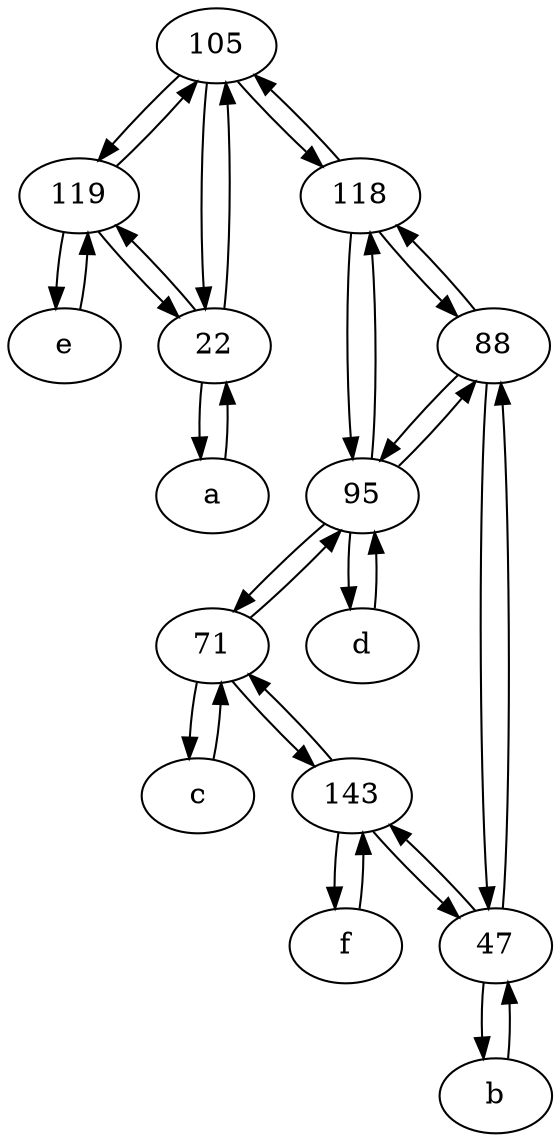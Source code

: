 digraph  {
	105;
	119;
	f [pos="15,45!"];
	118;
	47;
	95;
	22;
	b [pos="50,20!"];
	88;
	71;
	a [pos="40,10!"];
	d [pos="20,30!"];
	e [pos="30,50!"];
	c [pos="20,10!"];
	143;
	47 -> b;
	f -> 143;
	119 -> 22;
	118 -> 88;
	143 -> f;
	105 -> 119;
	a -> 22;
	88 -> 118;
	118 -> 105;
	143 -> 47;
	105 -> 22;
	d -> 95;
	47 -> 88;
	118 -> 95;
	71 -> 95;
	105 -> 118;
	143 -> 71;
	22 -> 105;
	71 -> 143;
	95 -> 71;
	95 -> d;
	22 -> a;
	b -> 47;
	95 -> 118;
	22 -> 119;
	88 -> 95;
	c -> 71;
	e -> 119;
	88 -> 47;
	119 -> e;
	47 -> 143;
	95 -> 88;
	119 -> 105;
	71 -> c;

	}